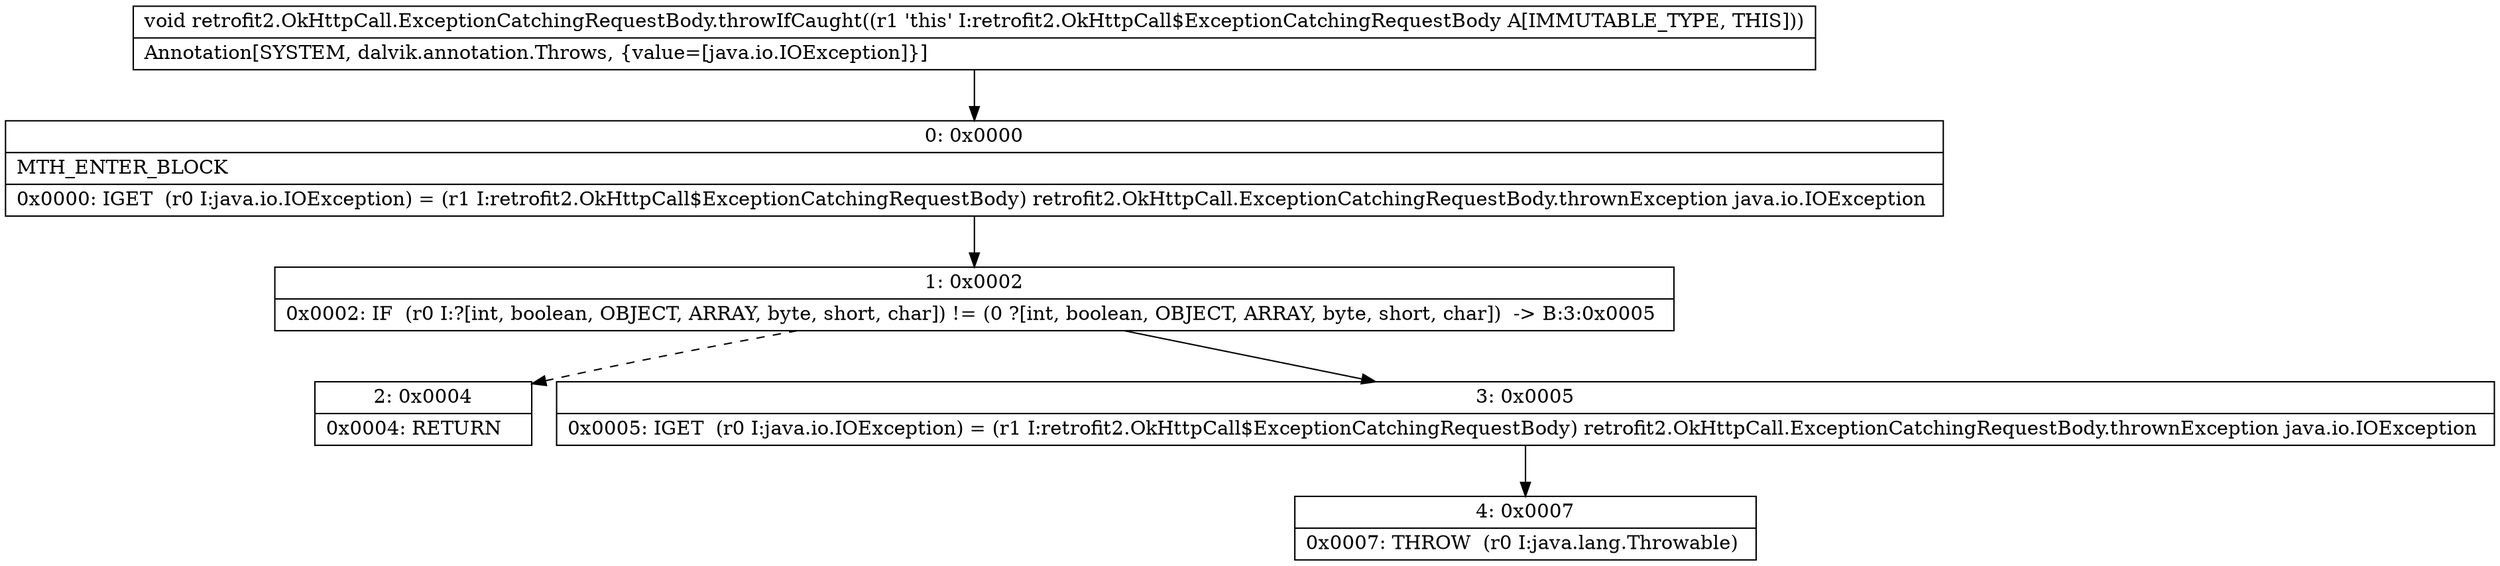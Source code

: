 digraph "CFG forretrofit2.OkHttpCall.ExceptionCatchingRequestBody.throwIfCaught()V" {
Node_0 [shape=record,label="{0\:\ 0x0000|MTH_ENTER_BLOCK\l|0x0000: IGET  (r0 I:java.io.IOException) = (r1 I:retrofit2.OkHttpCall$ExceptionCatchingRequestBody) retrofit2.OkHttpCall.ExceptionCatchingRequestBody.thrownException java.io.IOException \l}"];
Node_1 [shape=record,label="{1\:\ 0x0002|0x0002: IF  (r0 I:?[int, boolean, OBJECT, ARRAY, byte, short, char]) != (0 ?[int, boolean, OBJECT, ARRAY, byte, short, char])  \-\> B:3:0x0005 \l}"];
Node_2 [shape=record,label="{2\:\ 0x0004|0x0004: RETURN   \l}"];
Node_3 [shape=record,label="{3\:\ 0x0005|0x0005: IGET  (r0 I:java.io.IOException) = (r1 I:retrofit2.OkHttpCall$ExceptionCatchingRequestBody) retrofit2.OkHttpCall.ExceptionCatchingRequestBody.thrownException java.io.IOException \l}"];
Node_4 [shape=record,label="{4\:\ 0x0007|0x0007: THROW  (r0 I:java.lang.Throwable) \l}"];
MethodNode[shape=record,label="{void retrofit2.OkHttpCall.ExceptionCatchingRequestBody.throwIfCaught((r1 'this' I:retrofit2.OkHttpCall$ExceptionCatchingRequestBody A[IMMUTABLE_TYPE, THIS]))  | Annotation[SYSTEM, dalvik.annotation.Throws, \{value=[java.io.IOException]\}]\l}"];
MethodNode -> Node_0;
Node_0 -> Node_1;
Node_1 -> Node_2[style=dashed];
Node_1 -> Node_3;
Node_3 -> Node_4;
}

